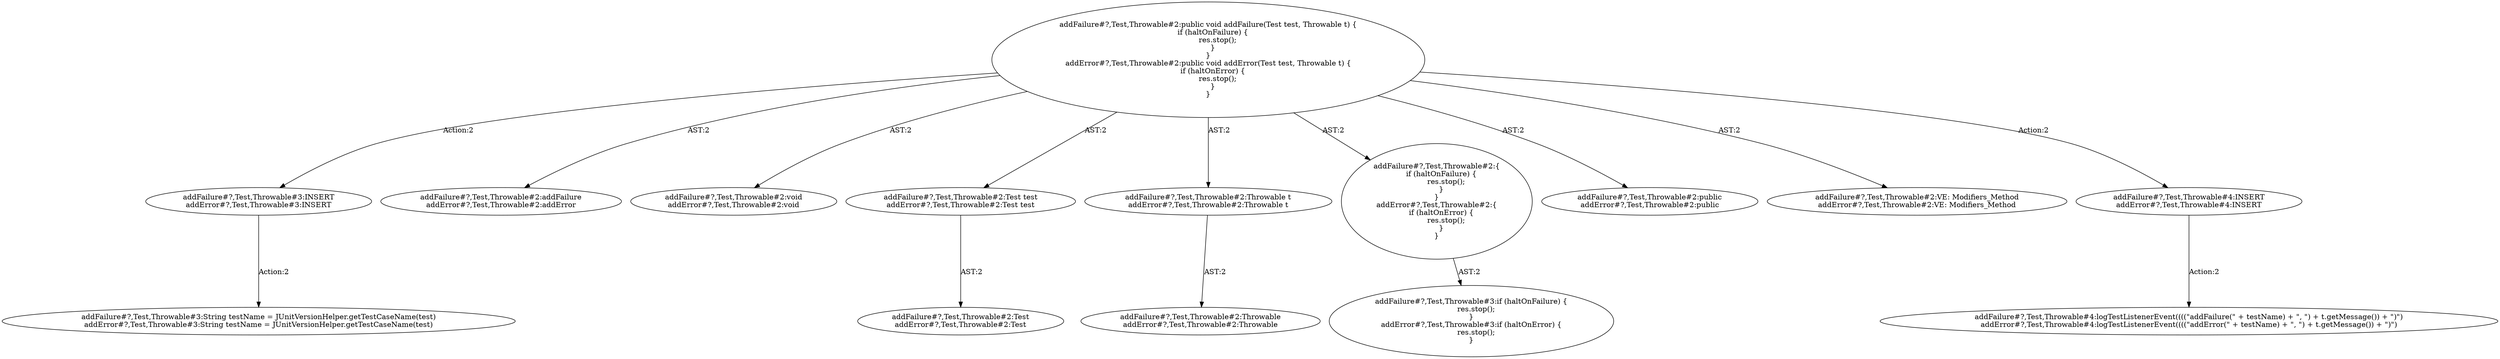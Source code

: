 digraph "Pattern" {
0 [label="addFailure#?,Test,Throwable#3:INSERT
addError#?,Test,Throwable#3:INSERT" shape=ellipse]
1 [label="addFailure#?,Test,Throwable#2:public void addFailure(Test test, Throwable t) \{
    if (haltOnFailure) \{
        res.stop();
    \}
\}
addError#?,Test,Throwable#2:public void addError(Test test, Throwable t) \{
    if (haltOnError) \{
        res.stop();
    \}
\}" shape=ellipse]
2 [label="addFailure#?,Test,Throwable#2:addFailure
addError#?,Test,Throwable#2:addError" shape=ellipse]
3 [label="addFailure#?,Test,Throwable#2:void
addError#?,Test,Throwable#2:void" shape=ellipse]
4 [label="addFailure#?,Test,Throwable#2:Test test
addError#?,Test,Throwable#2:Test test" shape=ellipse]
5 [label="addFailure#?,Test,Throwable#2:Test
addError#?,Test,Throwable#2:Test" shape=ellipse]
6 [label="addFailure#?,Test,Throwable#2:Throwable t
addError#?,Test,Throwable#2:Throwable t" shape=ellipse]
7 [label="addFailure#?,Test,Throwable#2:Throwable
addError#?,Test,Throwable#2:Throwable" shape=ellipse]
8 [label="addFailure#?,Test,Throwable#2:\{
    if (haltOnFailure) \{
        res.stop();
    \}
\}
addError#?,Test,Throwable#2:\{
    if (haltOnError) \{
        res.stop();
    \}
\}" shape=ellipse]
9 [label="addFailure#?,Test,Throwable#3:if (haltOnFailure) \{
    res.stop();
\}
addError#?,Test,Throwable#3:if (haltOnError) \{
    res.stop();
\}" shape=ellipse]
10 [label="addFailure#?,Test,Throwable#2:public
addError#?,Test,Throwable#2:public" shape=ellipse]
11 [label="addFailure#?,Test,Throwable#2:VE: Modifiers_Method
addError#?,Test,Throwable#2:VE: Modifiers_Method" shape=ellipse]
12 [label="addFailure#?,Test,Throwable#4:INSERT
addError#?,Test,Throwable#4:INSERT" shape=ellipse]
13 [label="addFailure#?,Test,Throwable#4:logTestListenerEvent((((\"addFailure(\" + testName) + \", \") + t.getMessage()) + \")\")
addError#?,Test,Throwable#4:logTestListenerEvent((((\"addError(\" + testName) + \", \") + t.getMessage()) + \")\")" shape=ellipse]
14 [label="addFailure#?,Test,Throwable#3:String testName = JUnitVersionHelper.getTestCaseName(test)
addError#?,Test,Throwable#3:String testName = JUnitVersionHelper.getTestCaseName(test)" shape=ellipse]
0 -> 14 [label="Action:2"];
1 -> 0 [label="Action:2"];
1 -> 2 [label="AST:2"];
1 -> 3 [label="AST:2"];
1 -> 4 [label="AST:2"];
1 -> 6 [label="AST:2"];
1 -> 8 [label="AST:2"];
1 -> 10 [label="AST:2"];
1 -> 11 [label="AST:2"];
1 -> 12 [label="Action:2"];
4 -> 5 [label="AST:2"];
6 -> 7 [label="AST:2"];
8 -> 9 [label="AST:2"];
12 -> 13 [label="Action:2"];
}